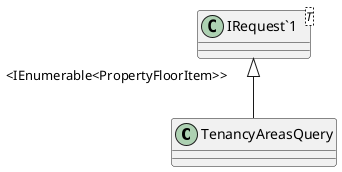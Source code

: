 @startuml
class TenancyAreasQuery {
}
class "IRequest`1"<T> {
}
"IRequest`1" "<IEnumerable<PropertyFloorItem>>" <|-- TenancyAreasQuery
@enduml

